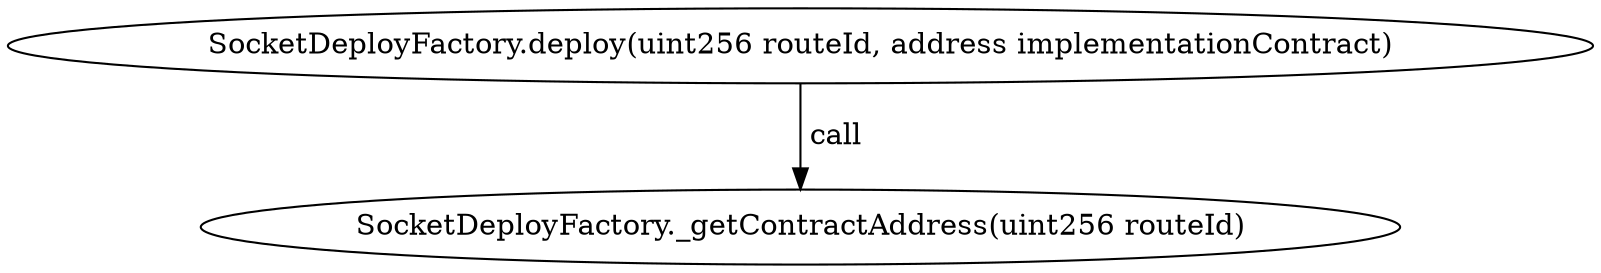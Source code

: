 digraph "" {
	graph [bb="0,0,640.5,124.8"];
	node [label="\N"];
	"SocketDeployFactory.deploy(uint256 routeId, address implementationContract)"	 [height=0.5,
		pos="320.25,106.8",
		width=8.8958];
	"SocketDeployFactory._getContractAddress(uint256 routeId)"	 [height=0.5,
		pos="320.25,18",
		width=6.8171];
	"SocketDeployFactory.deploy(uint256 routeId, address implementationContract)" -> "SocketDeployFactory._getContractAddress(uint256 routeId)" [key=call,
	label=" call",
	lp="332.1,62.4",
	pos="e,320.25,36.072 320.25,88.401 320.25,76.295 320.25,60.208 320.25,46.467"];
}
